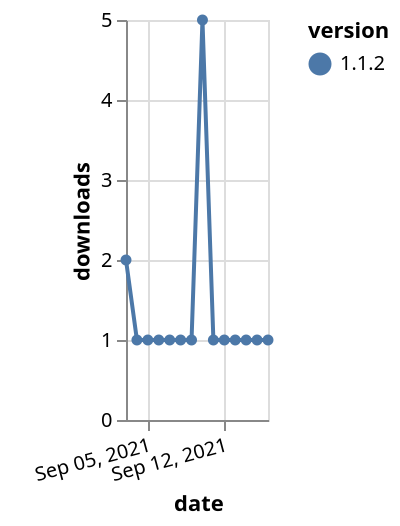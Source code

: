 {"$schema": "https://vega.github.io/schema/vega-lite/v5.json", "description": "A simple bar chart with embedded data.", "data": {"values": [{"date": "2021-09-03", "total": 215, "delta": 2, "version": "1.1.2"}, {"date": "2021-09-04", "total": 216, "delta": 1, "version": "1.1.2"}, {"date": "2021-09-05", "total": 217, "delta": 1, "version": "1.1.2"}, {"date": "2021-09-06", "total": 218, "delta": 1, "version": "1.1.2"}, {"date": "2021-09-07", "total": 219, "delta": 1, "version": "1.1.2"}, {"date": "2021-09-08", "total": 220, "delta": 1, "version": "1.1.2"}, {"date": "2021-09-09", "total": 221, "delta": 1, "version": "1.1.2"}, {"date": "2021-09-10", "total": 226, "delta": 5, "version": "1.1.2"}, {"date": "2021-09-11", "total": 227, "delta": 1, "version": "1.1.2"}, {"date": "2021-09-12", "total": 228, "delta": 1, "version": "1.1.2"}, {"date": "2021-09-13", "total": 229, "delta": 1, "version": "1.1.2"}, {"date": "2021-09-14", "total": 230, "delta": 1, "version": "1.1.2"}, {"date": "2021-09-15", "total": 231, "delta": 1, "version": "1.1.2"}, {"date": "2021-09-16", "total": 232, "delta": 1, "version": "1.1.2"}]}, "width": "container", "mark": {"type": "line", "point": {"filled": true}}, "encoding": {"x": {"field": "date", "type": "temporal", "timeUnit": "yearmonthdate", "title": "date", "axis": {"labelAngle": -15}}, "y": {"field": "delta", "type": "quantitative", "title": "downloads"}, "color": {"field": "version", "type": "nominal"}, "tooltip": {"field": "delta"}}}